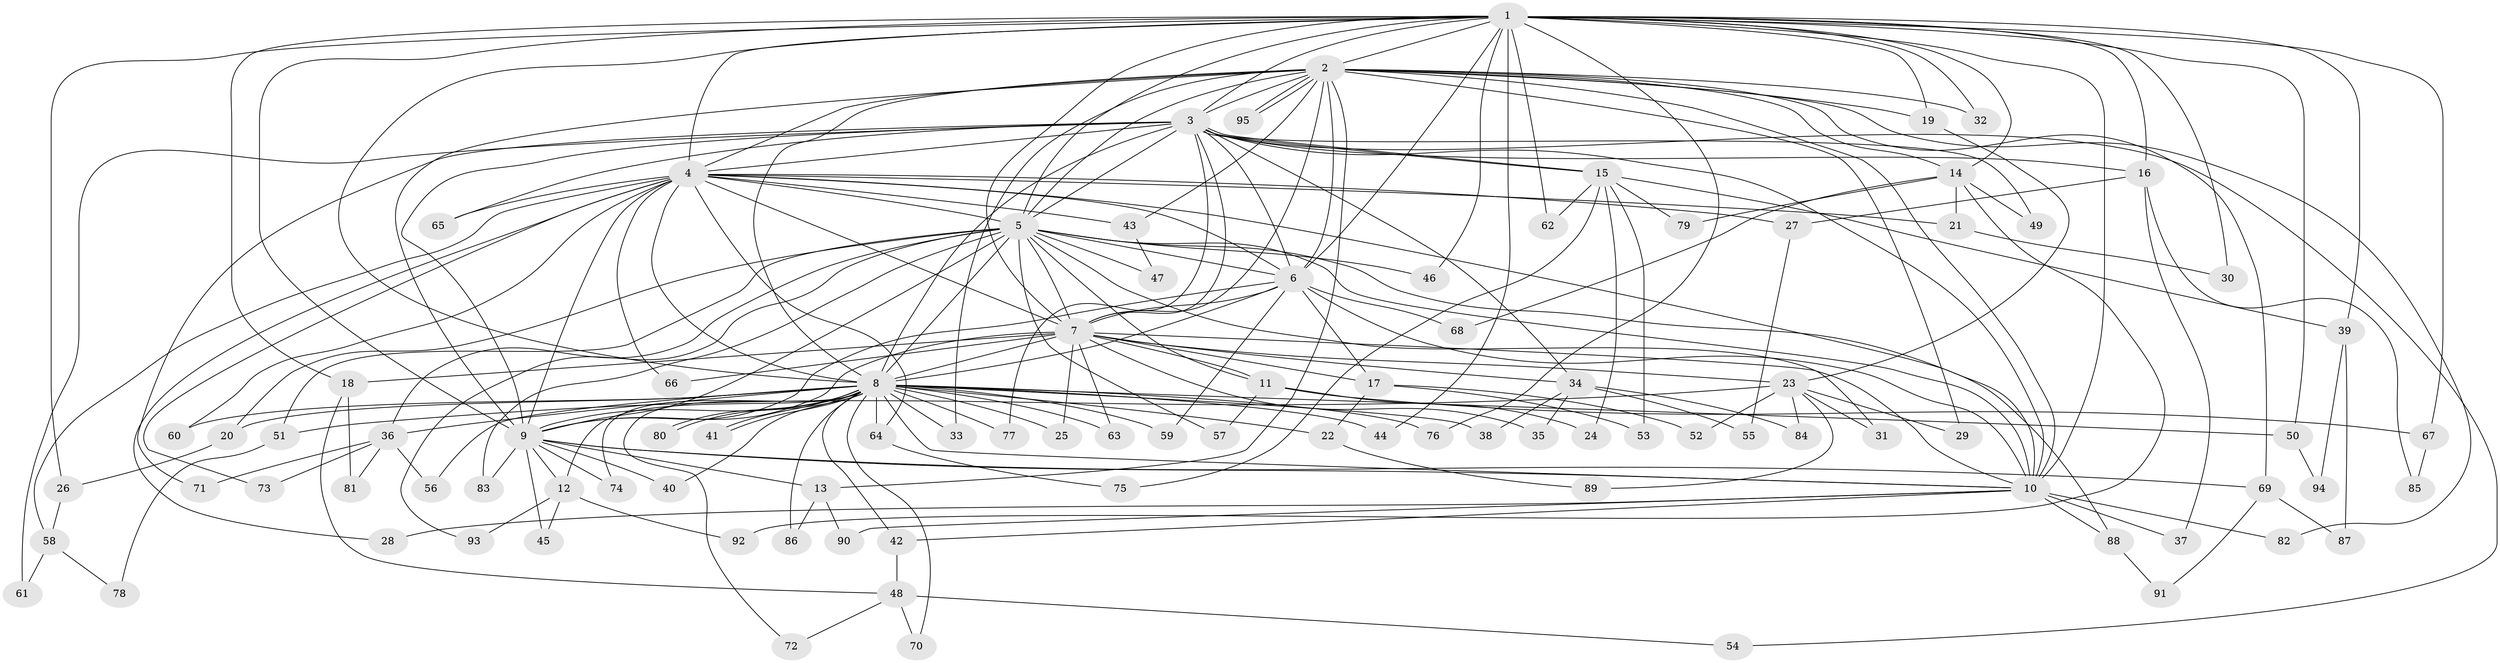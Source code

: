 // coarse degree distribution, {21: 0.014084507042253521, 20: 0.014084507042253521, 17: 0.014084507042253521, 27: 0.014084507042253521, 10: 0.014084507042253521, 16: 0.014084507042253521, 30: 0.014084507042253521, 13: 0.014084507042253521, 14: 0.014084507042253521, 5: 0.014084507042253521, 4: 0.07042253521126761, 7: 0.028169014084507043, 8: 0.014084507042253521, 6: 0.056338028169014086, 9: 0.014084507042253521, 3: 0.08450704225352113, 2: 0.5915492957746479}
// Generated by graph-tools (version 1.1) at 2025/41/03/06/25 10:41:32]
// undirected, 95 vertices, 215 edges
graph export_dot {
graph [start="1"]
  node [color=gray90,style=filled];
  1;
  2;
  3;
  4;
  5;
  6;
  7;
  8;
  9;
  10;
  11;
  12;
  13;
  14;
  15;
  16;
  17;
  18;
  19;
  20;
  21;
  22;
  23;
  24;
  25;
  26;
  27;
  28;
  29;
  30;
  31;
  32;
  33;
  34;
  35;
  36;
  37;
  38;
  39;
  40;
  41;
  42;
  43;
  44;
  45;
  46;
  47;
  48;
  49;
  50;
  51;
  52;
  53;
  54;
  55;
  56;
  57;
  58;
  59;
  60;
  61;
  62;
  63;
  64;
  65;
  66;
  67;
  68;
  69;
  70;
  71;
  72;
  73;
  74;
  75;
  76;
  77;
  78;
  79;
  80;
  81;
  82;
  83;
  84;
  85;
  86;
  87;
  88;
  89;
  90;
  91;
  92;
  93;
  94;
  95;
  1 -- 2;
  1 -- 3;
  1 -- 4;
  1 -- 5;
  1 -- 6;
  1 -- 7;
  1 -- 8;
  1 -- 9;
  1 -- 10;
  1 -- 14;
  1 -- 16;
  1 -- 18;
  1 -- 19;
  1 -- 26;
  1 -- 30;
  1 -- 32;
  1 -- 39;
  1 -- 44;
  1 -- 46;
  1 -- 50;
  1 -- 62;
  1 -- 67;
  1 -- 76;
  2 -- 3;
  2 -- 4;
  2 -- 5;
  2 -- 6;
  2 -- 7;
  2 -- 8;
  2 -- 9;
  2 -- 10;
  2 -- 13;
  2 -- 14;
  2 -- 19;
  2 -- 29;
  2 -- 32;
  2 -- 33;
  2 -- 43;
  2 -- 69;
  2 -- 82;
  2 -- 95;
  2 -- 95;
  3 -- 4;
  3 -- 5;
  3 -- 6;
  3 -- 7;
  3 -- 8;
  3 -- 9;
  3 -- 10;
  3 -- 15;
  3 -- 15;
  3 -- 16;
  3 -- 34;
  3 -- 49;
  3 -- 54;
  3 -- 61;
  3 -- 65;
  3 -- 71;
  3 -- 77;
  4 -- 5;
  4 -- 6;
  4 -- 7;
  4 -- 8;
  4 -- 9;
  4 -- 10;
  4 -- 21;
  4 -- 27;
  4 -- 28;
  4 -- 43;
  4 -- 58;
  4 -- 60;
  4 -- 64;
  4 -- 65;
  4 -- 66;
  4 -- 73;
  5 -- 6;
  5 -- 7;
  5 -- 8;
  5 -- 9;
  5 -- 10;
  5 -- 11;
  5 -- 20;
  5 -- 31;
  5 -- 36;
  5 -- 46;
  5 -- 47;
  5 -- 51;
  5 -- 57;
  5 -- 83;
  5 -- 88;
  5 -- 93;
  6 -- 7;
  6 -- 8;
  6 -- 9;
  6 -- 10;
  6 -- 17;
  6 -- 59;
  6 -- 68;
  7 -- 8;
  7 -- 9;
  7 -- 10;
  7 -- 11;
  7 -- 17;
  7 -- 18;
  7 -- 23;
  7 -- 25;
  7 -- 34;
  7 -- 35;
  7 -- 63;
  7 -- 66;
  8 -- 9;
  8 -- 10;
  8 -- 12;
  8 -- 20;
  8 -- 22;
  8 -- 25;
  8 -- 33;
  8 -- 36;
  8 -- 38;
  8 -- 40;
  8 -- 41;
  8 -- 41;
  8 -- 42;
  8 -- 44;
  8 -- 50;
  8 -- 56;
  8 -- 59;
  8 -- 60;
  8 -- 63;
  8 -- 64;
  8 -- 70;
  8 -- 72;
  8 -- 74;
  8 -- 76;
  8 -- 77;
  8 -- 80;
  8 -- 80;
  8 -- 86;
  9 -- 10;
  9 -- 12;
  9 -- 13;
  9 -- 40;
  9 -- 45;
  9 -- 69;
  9 -- 74;
  9 -- 83;
  10 -- 28;
  10 -- 37;
  10 -- 42;
  10 -- 82;
  10 -- 88;
  10 -- 90;
  11 -- 24;
  11 -- 57;
  11 -- 67;
  12 -- 45;
  12 -- 92;
  12 -- 93;
  13 -- 86;
  13 -- 90;
  14 -- 21;
  14 -- 49;
  14 -- 68;
  14 -- 79;
  14 -- 92;
  15 -- 24;
  15 -- 39;
  15 -- 53;
  15 -- 62;
  15 -- 75;
  15 -- 79;
  16 -- 27;
  16 -- 37;
  16 -- 85;
  17 -- 22;
  17 -- 52;
  17 -- 53;
  18 -- 48;
  18 -- 81;
  19 -- 23;
  20 -- 26;
  21 -- 30;
  22 -- 89;
  23 -- 29;
  23 -- 31;
  23 -- 51;
  23 -- 52;
  23 -- 84;
  23 -- 89;
  26 -- 58;
  27 -- 55;
  34 -- 35;
  34 -- 38;
  34 -- 55;
  34 -- 84;
  36 -- 56;
  36 -- 71;
  36 -- 73;
  36 -- 81;
  39 -- 87;
  39 -- 94;
  42 -- 48;
  43 -- 47;
  48 -- 54;
  48 -- 70;
  48 -- 72;
  50 -- 94;
  51 -- 78;
  58 -- 61;
  58 -- 78;
  64 -- 75;
  67 -- 85;
  69 -- 87;
  69 -- 91;
  88 -- 91;
}
